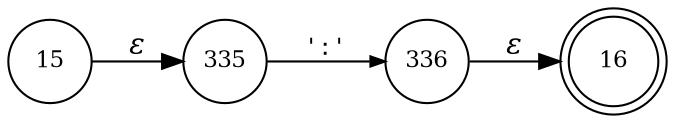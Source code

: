digraph ATN {
rankdir=LR;
s16[fontsize=11, label="16", shape=doublecircle, fixedsize=true, width=.6];
s336[fontsize=11,label="336", shape=circle, fixedsize=true, width=.55, peripheries=1];
s15[fontsize=11,label="15", shape=circle, fixedsize=true, width=.55, peripheries=1];
s335[fontsize=11,label="335", shape=circle, fixedsize=true, width=.55, peripheries=1];
s15 -> s335 [fontname="Times-Italic", label="&epsilon;"];
s335 -> s336 [fontsize=11, fontname="Courier", arrowsize=.7, label = "':'", arrowhead = normal];
s336 -> s16 [fontname="Times-Italic", label="&epsilon;"];
}